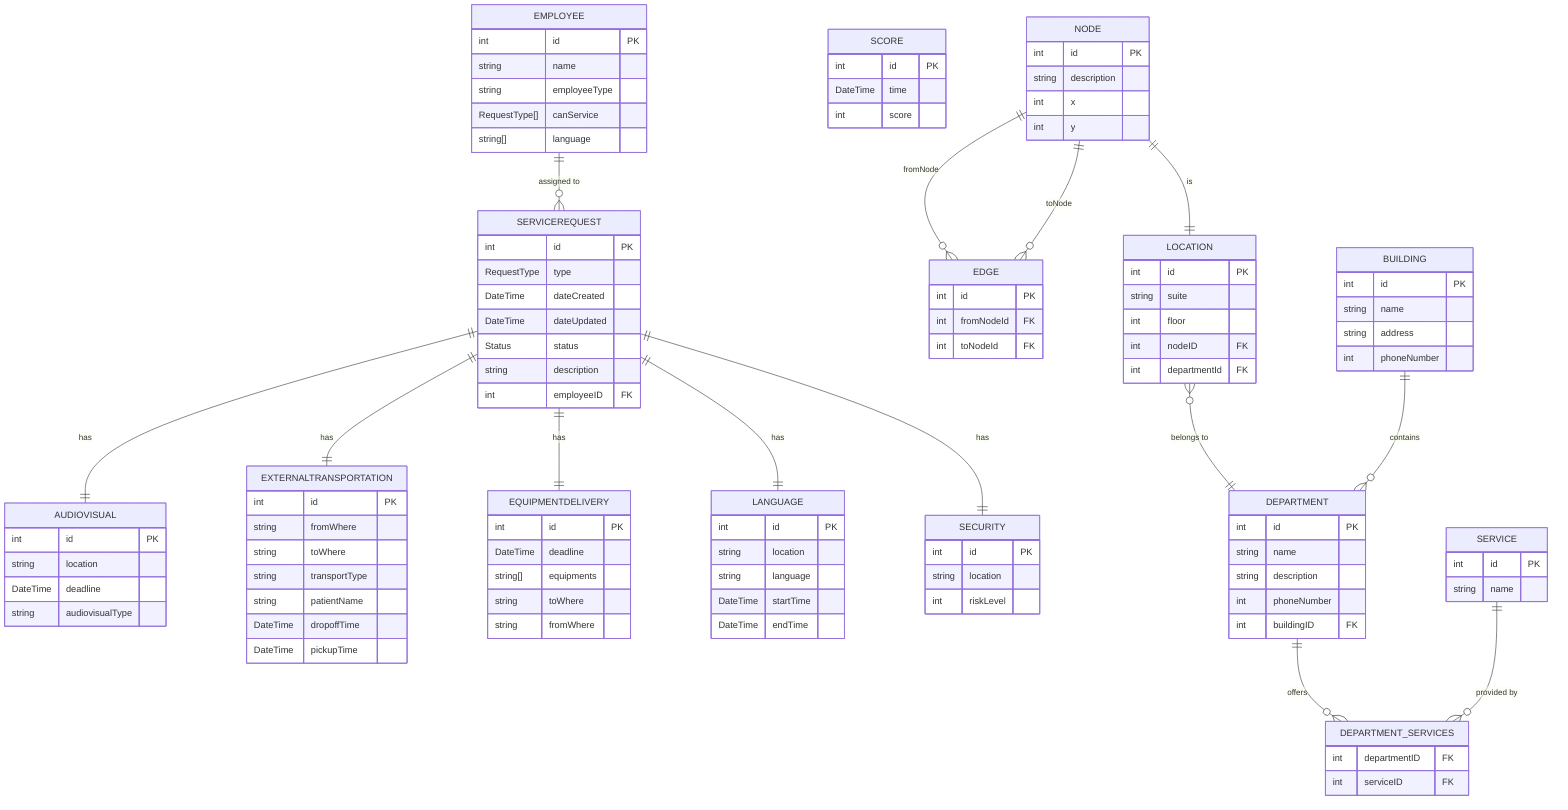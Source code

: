 ---
id: dbc26acf-6408-44e5-8cb7-31536b3d2a4c
---
erDiagram
    %% Service Request System
    EMPLOYEE {
      int id PK
      string name
      string employeeType
      RequestType[] canService
      string[] language
    }
    SERVICEREQUEST {
      int id PK
      RequestType type
      DateTime dateCreated
      DateTime dateUpdated
      Status status
      string description
      int employeeID FK
    }
    AUDIOVISUAL {
      int id PK
      string location
      DateTime deadline
      string audiovisualType
    }
    EXTERNALTRANSPORTATION {
      int id PK
      string fromWhere
      string toWhere
      string transportType
      string patientName
      DateTime dropoffTime
      DateTime pickupTime
    }
    EQUIPMENTDELIVERY {
      int id PK
      DateTime deadline
      string[] equipments
      string toWhere
      string fromWhere
    }
    LANGUAGE {
      int id PK
      string location
      string language
      DateTime startTime
      DateTime endTime
    }
    SECURITY {
      int id PK
      string location
      int riskLevel
    }
    SCORE {
      int id PK
      DateTime time
      int score
    }
    
    %% Location / Department Directory
    EDGE {
      int id PK
      int fromNodeId FK
      int toNodeId FK
    }
    NODE {
      int id PK
      string description
      int x
      int y
    }
    LOCATION {
      int id PK
      string suite
      int floor
      int nodeID FK
      int departmentId FK
    }
    DEPARTMENT {
      int id PK
      string name
      string description
      int phoneNumber
      int buildingID FK
    }
    SERVICE {
      int id PK
      string name
    }
    DEPARTMENT_SERVICES {
      int departmentID FK
      int serviceID FK
    }
    BUILDING {
      int id PK
      string name
      string address
      int phoneNumber
    }
    
    %% Relationships: Service Request System
    EMPLOYEE ||--o{ SERVICEREQUEST : "assigned to"
    SERVICEREQUEST ||--|| AUDIOVISUAL : "has"
    SERVICEREQUEST ||--|| EXTERNALTRANSPORTATION : "has"
    SERVICEREQUEST ||--|| EQUIPMENTDELIVERY : "has"
    SERVICEREQUEST ||--|| LANGUAGE : "has"
    SERVICEREQUEST ||--|| SECURITY : "has"
    
    %% Relationships: Location / Department Directory
    NODE ||--|| LOCATION : "is"
    LOCATION }o--|| DEPARTMENT : "belongs to"
    BUILDING ||--o{ DEPARTMENT : "contains"
    DEPARTMENT ||--o{ DEPARTMENT_SERVICES : "offers"
    SERVICE ||--o{ DEPARTMENT_SERVICES : "provided by"
    
    %% Relationships: Graph Edges
    NODE ||--o{ EDGE : "fromNode"
    NODE ||--o{ EDGE : "toNode"